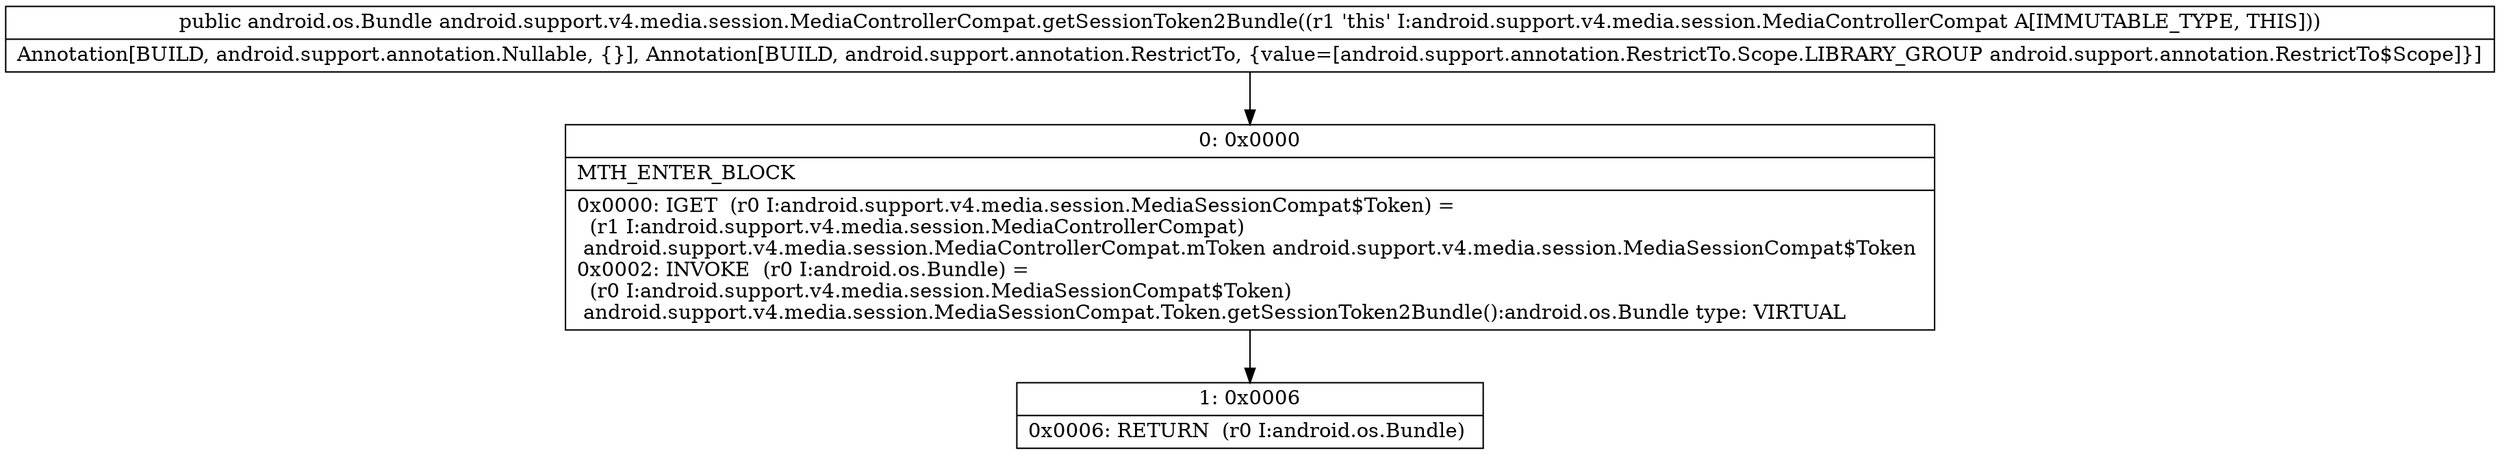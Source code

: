 digraph "CFG forandroid.support.v4.media.session.MediaControllerCompat.getSessionToken2Bundle()Landroid\/os\/Bundle;" {
Node_0 [shape=record,label="{0\:\ 0x0000|MTH_ENTER_BLOCK\l|0x0000: IGET  (r0 I:android.support.v4.media.session.MediaSessionCompat$Token) = \l  (r1 I:android.support.v4.media.session.MediaControllerCompat)\l android.support.v4.media.session.MediaControllerCompat.mToken android.support.v4.media.session.MediaSessionCompat$Token \l0x0002: INVOKE  (r0 I:android.os.Bundle) = \l  (r0 I:android.support.v4.media.session.MediaSessionCompat$Token)\l android.support.v4.media.session.MediaSessionCompat.Token.getSessionToken2Bundle():android.os.Bundle type: VIRTUAL \l}"];
Node_1 [shape=record,label="{1\:\ 0x0006|0x0006: RETURN  (r0 I:android.os.Bundle) \l}"];
MethodNode[shape=record,label="{public android.os.Bundle android.support.v4.media.session.MediaControllerCompat.getSessionToken2Bundle((r1 'this' I:android.support.v4.media.session.MediaControllerCompat A[IMMUTABLE_TYPE, THIS]))  | Annotation[BUILD, android.support.annotation.Nullable, \{\}], Annotation[BUILD, android.support.annotation.RestrictTo, \{value=[android.support.annotation.RestrictTo.Scope.LIBRARY_GROUP android.support.annotation.RestrictTo$Scope]\}]\l}"];
MethodNode -> Node_0;
Node_0 -> Node_1;
}

